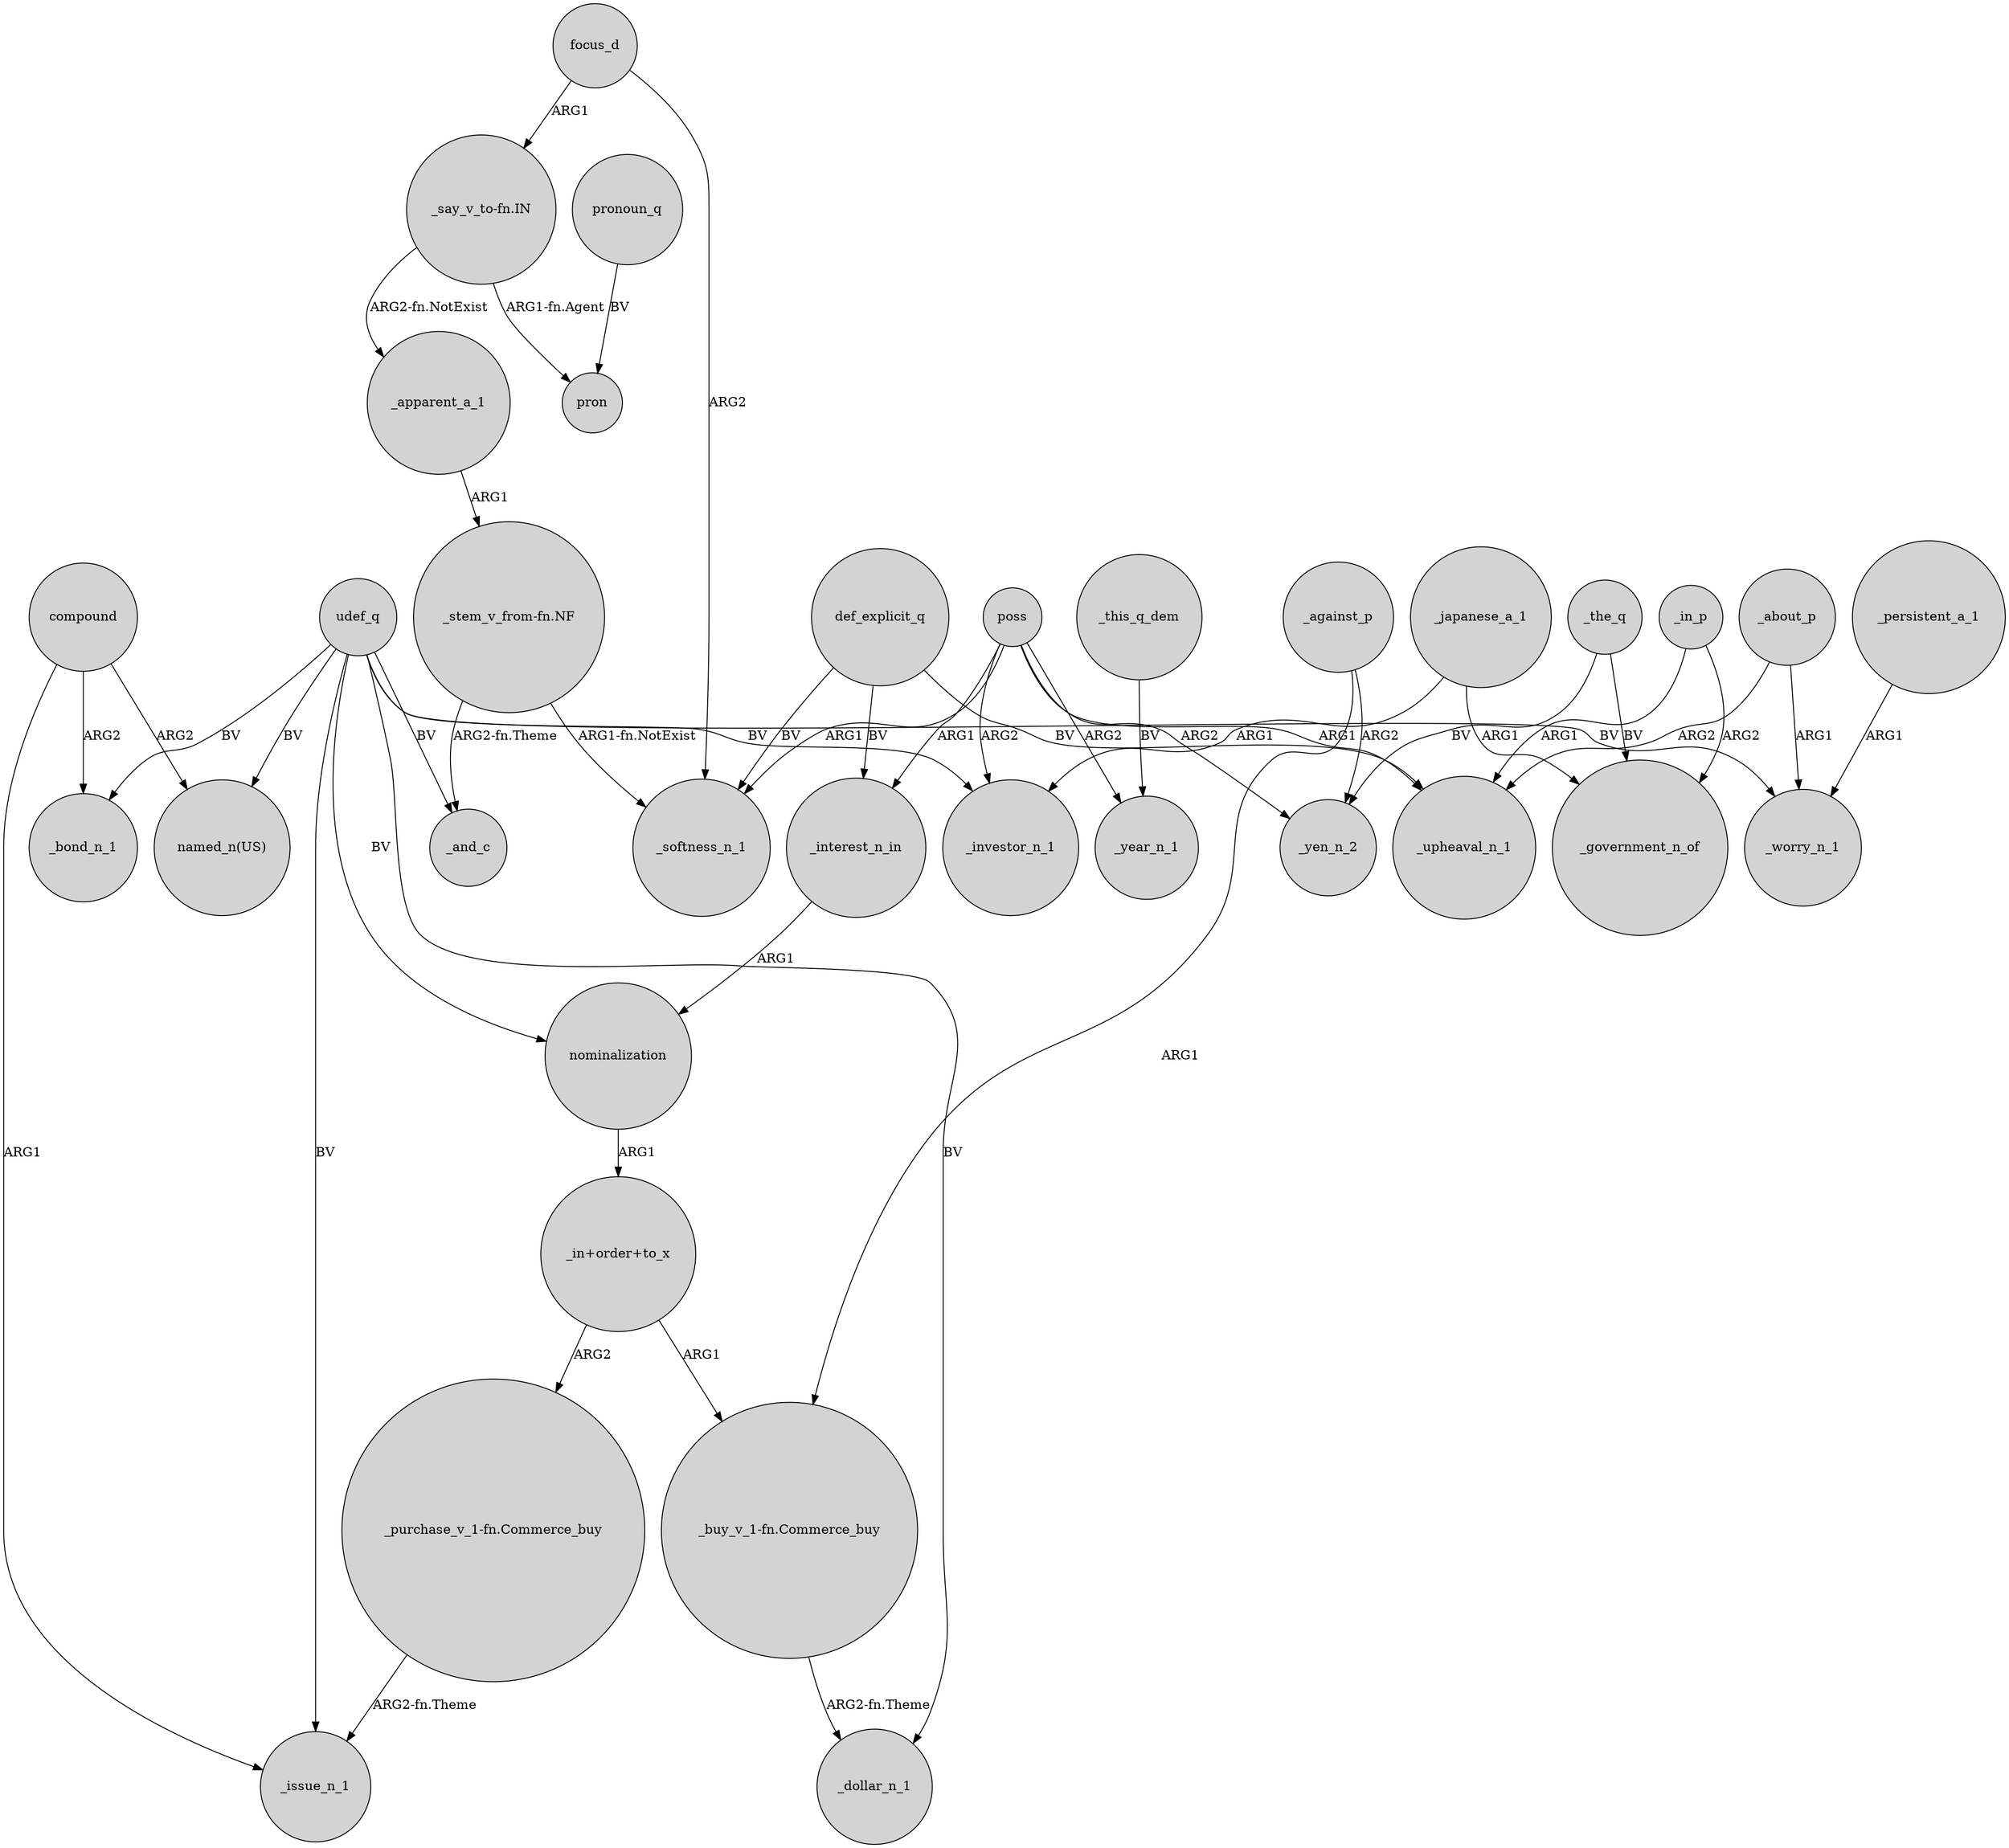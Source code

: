 digraph {
	node [shape=circle style=filled]
	udef_q -> "named_n(US)" [label=BV]
	poss -> _softness_n_1 [label=ARG1]
	poss -> _investor_n_1 [label=ARG2]
	_japanese_a_1 -> _investor_n_1 [label=ARG1]
	_interest_n_in -> nominalization [label=ARG1]
	udef_q -> _investor_n_1 [label=BV]
	_apparent_a_1 -> "_stem_v_from-fn.NF" [label=ARG1]
	def_explicit_q -> _interest_n_in [label=BV]
	_against_p -> _yen_n_2 [label=ARG2]
	_in_p -> _upheaval_n_1 [label=ARG1]
	_japanese_a_1 -> _government_n_of [label=ARG1]
	poss -> _upheaval_n_1 [label=ARG1]
	_the_q -> _yen_n_2 [label=BV]
	"_in+order+to_x" -> "_buy_v_1-fn.Commerce_buy" [label=ARG1]
	"_stem_v_from-fn.NF" -> _and_c [label="ARG2-fn.Theme"]
	compound -> "named_n(US)" [label=ARG2]
	_against_p -> "_buy_v_1-fn.Commerce_buy" [label=ARG1]
	"_purchase_v_1-fn.Commerce_buy" -> _issue_n_1 [label="ARG2-fn.Theme"]
	pronoun_q -> pron [label=BV]
	udef_q -> _bond_n_1 [label=BV]
	poss -> _yen_n_2 [label=ARG2]
	nominalization -> "_in+order+to_x" [label=ARG1]
	focus_d -> _softness_n_1 [label=ARG2]
	"_say_v_to-fn.IN" -> _apparent_a_1 [label="ARG2-fn.NotExist"]
	poss -> _year_n_1 [label=ARG2]
	"_in+order+to_x" -> "_purchase_v_1-fn.Commerce_buy" [label=ARG2]
	_persistent_a_1 -> _worry_n_1 [label=ARG1]
	_about_p -> _upheaval_n_1 [label=ARG2]
	udef_q -> _issue_n_1 [label=BV]
	def_explicit_q -> _upheaval_n_1 [label=BV]
	def_explicit_q -> _softness_n_1 [label=BV]
	udef_q -> nominalization [label=BV]
	"_stem_v_from-fn.NF" -> _softness_n_1 [label="ARG1-fn.NotExist"]
	compound -> _issue_n_1 [label=ARG1]
	_about_p -> _worry_n_1 [label=ARG1]
	"_say_v_to-fn.IN" -> pron [label="ARG1-fn.Agent"]
	"_buy_v_1-fn.Commerce_buy" -> _dollar_n_1 [label="ARG2-fn.Theme"]
	compound -> _bond_n_1 [label=ARG2]
	_the_q -> _government_n_of [label=BV]
	udef_q -> _worry_n_1 [label=BV]
	udef_q -> _and_c [label=BV]
	poss -> _interest_n_in [label=ARG1]
	_in_p -> _government_n_of [label=ARG2]
	udef_q -> _dollar_n_1 [label=BV]
	focus_d -> "_say_v_to-fn.IN" [label=ARG1]
	_this_q_dem -> _year_n_1 [label=BV]
}
